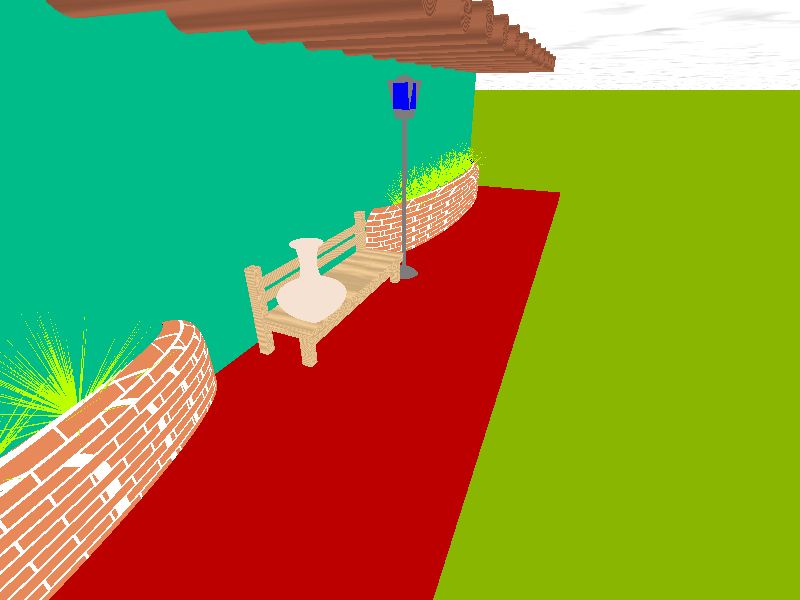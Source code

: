        // PoVRay 3.7 Scene File " ... .pov"
// author:  ...
// date:    ...
//--------------------------------------------------------------------------
#version 3.7;
global_settings{ assumed_gamma 1.0 }
#default{ finish{ ambient 0.1 diffuse 0.9 }} 
//--------------------------------------------------------------------------
#include "colors.inc"
#include "textures.inc"
#include "glass.inc"
#include "metals.inc"
#include "golds.inc"
#include "stones.inc"
#include "woods.inc"
#include "shapes.inc"
#include "shapes2.inc"
#include "functions.inc"
#include "math.inc"
#include "transforms.inc"
//--------------------------------------------------------------------------
// camera ------------------------------------------------------------------
#declare Camera_0 = camera {/*ultra_wide_angle*/ angle 90      // front view
                            location  <-7.0 , 5.0 ,-3.0>
                            right     x*image_width/image_height
                            look_at   <0.0 , 1.0 , 0.0>}
#declare Camera_1 = camera {/*ultra_wide_angle*/ angle 80   // diagonal view
                            location  <0.0 , 8.5 ,-17.0>
                            right     x*image_width/image_height
                            look_at   <0.0 , 1.0 , 0.0>}
#declare Camera_2 = camera {/*ultra_wide_angle*/ angle 90 // right side view
                            location  <4.2 , 5.5 , 0.0>
                            right     x*image_width/image_height
                            look_at   <0.0 , 1.5 , 0.0>}
#declare Camera_3 = camera {/*ultra_wide_angle*/ angle 90        // top view
                            location  <0.0 , 10.0 ,0>
                            right     x*image_width/image_height
                            look_at   <0.0 , 1.0 , 0.0>}
camera{Camera_0}
// sun ---------------------------------------------------------------------
light_source{<-1000,10000,-2000> color White}
// sky ---------------------------------------------------------------------
light_source{ <-1000, 10000, -2000> 
              color White
              looks_like{ sphere{ <0,0,0>,300 
                                  texture{ pigment{ color White }
                                           normal { bumps 0.5
                                                    scale 50    }
                                           finish { ambient 0.8   
                                                    diffuse 0.2
                                                    phong 1     }
                                                  
                                         } // end of texture
                                } // end of sphere
                        } //end of looks_like
            } //end of light_source
// sky --------------------------------------------------------------------
  // the dark blue
plane{ <0,1,0>,1 hollow  
       texture{ pigment { color rgb <0.20, 0.20, 1.0> }
                finish  { ambient 0.25 diffuse 0 } 
              }      
       scale 10000}
  // the clouds 
plane{<0,1,0>,1 hollow  
       texture{pigment{ bozo turbulence 0.76
                        color_map { [0.5 rgbf<1.0,1.0,1.0,1.0> ]
                                    [0.6 rgb <1.0,1.0,1.0>     ]
                                    [1.0 rgb <0.5,0.5,0.5>     ]}
                       }
               finish { ambient 0.25 diffuse 0} 
              }      
       scale 500}

// fog ---------------------------------------------------------------------

fog{ fog_type   2
     distance   50
     color      White
     fog_offset 0.1
     fog_alt    2.0
     turbulence 0.8
   }
// ground ------------------------------------------------------------------

plane { <0,1,0>, 0 
        texture { pigment{ color rgb<0.35,0.65,0.0>*0.72}
                  normal { bumps 0.75 scale 0.015  }
                  finish { phong 0.1 }
                }
      }
//--------------------------------------------------------------------------
//---------------------------- objects in scene ----------------------------
//--------------------------------------------------------------------------

//Piso e parede ------------------------------  
union{ 
 box { <-1.00, 0.00, -1.00>,< 1.00, 2.00, 1.00>   
        scale <15,0.2,2.4>
            texture{ pigment{ color rgb< 0.5, 0.0, 0.0>}
                normal { pigment_pattern{ 
                             brick color rgb 0.2, color rgb 0.8 
                             scale 0.165  turbulence 0.05
                           } // end pigment_pattern
                         1} // end normal
                finish { phong 0.1  phong_size 500 reflection{ 0 } }
              }  
       rotate<0,0,0> translate<0,0,0> 
    } // end of box --------------------------------------
   
                                                                    

 box { <-1.00, 0.00, -1.00>,< 1.00, 2.00, 1.00>  
        scale <15,0.2,6> 
             texture{ pigment{ color rgb< 0.0, 1.0, 0.5>*0.5 } 
                normal { bozo 8.5 scale 0.050 }
                finish { phong 1 reflection{ 0.05 } }
              } // end of texture
 
       rotate<90,0,0> translate<0,0,2.4> 
    } // end of box --------------------------------------  
    
    
        //------------------------------------------ 
    #declare pergolado = 
     
     cylinder { <0,0,0>,<0,0,2.00>,0.30 
              texture{ DMFWood3    
                normal { wood 0.5 scale 0.05 rotate<0,0,0> }
                finish { phong 1 } 
                rotate<0,0,0> scale 1  translate<0,0,0>
              } // end of texture 

           scale <1,1,-2> rotate<0,0,0> translate<0,6,2.8>
         } // end of cylinder  ------------------------------------

     //---------------------------------
    
    union{ //-----------------------------------
     #local Nr = 0;     // start
     #local EndNr = 20; // end
     #while (Nr< EndNr) 
    
       object{ pergolado translate<Nr*1.5,0,0>} 
    
     #local Nr = Nr + 1;  // next Nr
     #end // --------------- end of loop 
    
    rotate<0,0,0> 
    translate<-14,0,0>
    } // end of union --------------------------
                                                    

    
}  

// end of piso e parede ------------------------- 

                                      
                   
//canteiro   --------------------------------------------------------------   
#declare canteiro = 
union{    
    difference{ 
    
        difference{
            superellipsoid{ <1.00,0.25> 
                 scale <6,1.5,2> 
                 rotate<90,0,0> 
                 translate<0,0,0>   
                 // scale your object first!!!
                     texture{ pigment{ brick color White                // color mortar
                                             color rgb<0.8,0.25,0.1>    // color brick
                                       brick_size <0.25, 0.0525, 0.125> // format in x ,y and z- direction 
                                       mortar 0.01                      // size of the mortar 
                                     } // end of pigment
                              normal {wrinkles 0.75 scale 0.01}
                              finish {ambient 0.15 diffuse 0.95 phong 0.2} 
                              scale 3
                              rotate<0,180,0>  translate<0.01, 0.04,-0.10>
                           } // end of texture
            
               } // ----------------- end superellipsoid
            
            cylinder { <0,0,0>,<0,2.00,0>, 0.30  
                    
                    scale <18,10,-4>  rotate<0,0,0> translate<0,0.5,0>      
                  
            
                      
                     } // end of cylinder -------------------------------------      
        }     
         box { <-1.00, 0.00, -1.00>,< 1.00, 2.00, 1.00>   
                 texture{ pigment{ color rgb< 0.0, 1.0, 0.5>*0.5 } 
                    normal { bozo 8.5 scale 0.050 }
                    finish { phong 1 reflection{ 0.05 } }
                  } // end of texture
                 
          scale <6,1,3> rotate<90,0,0> translate<0,0,0> 
        } // end of box --------------------------------------
                                                      
    }    
    
}    

union{ //-----------------------------------

//#for(Identifier, Start, End [, Step]) 
 #for (NrX, 0, 1, 1) // outer loop

     object{ canteiro
             translate<  NrX*18, 0, 0>} 

 #end // ---------- end x of #for outer loop 

rotate<0,0,0> 
translate<-9,0,2.5>
} // end of union --------------------------
                                                 
//end of canteiro -----------------------------------
                                                          
                                                          
    
    
//Banco -----------------------------    

 union{      
    box { <-1.00, 0.00, -1.00>,< 1.00, 2.00, 1.00>   

       texture{ DMFWood4    
                normal { wood 0.5 scale 0.05 turbulence 0.0 rotate<0,0,0> }
                finish { phong 1 } 
                rotate<0,0,0> scale 1  translate<0,0,0>
              } // end of texture 

      scale <2.1,0.1,0.6> rotate<0,0,0> translate<0,1,1.4> 
    } // end of box --------------------------------------
            
    box { <-1.00, 0.00, -1.00>,< 1.00, 2.00, 1.00>   

             texture{ DMFWood4    
                normal { wood 0.5 scale 0.05 turbulence 0.0 rotate<0,0,0> }
                finish { phong 1 } 
                rotate<0,0,0> scale 1  translate<0,0,0>
              } // end of texture 


      scale <0.1,0.9,0.1> rotate<0,0,0> translate<-2,0.4,2> 
    } // end of box --------------------------------------   
        
    box { <-1.00, 0.00, -1.00>,< 1.00, 2.00, 1.00>   

       texture{ DMFWood4    
                normal { wood 0.5 scale 0.05 turbulence 0.0 rotate<0,0,0> }
                finish { phong 1 } 
                rotate<0,0,0> scale 1  translate<0,0,0>
              } // end of texture 

      scale <0.1,0.9,0.1> rotate<0,0,0> translate<2,0.4,2> 
    } // end of box --------------------------------------    
        
        
     box { <-1.00, 0.00, -1.00>,< 1.00, 2.00, 1.00>   
       texture{ DMFWood4    
                normal { wood 0.5 scale 0.05 turbulence 0.0 rotate<0,0,0> }
                finish { phong 1 } 
                rotate<0,0,0> scale 1  translate<0,0,0>
     } // end of texture 

      scale <0.1,0.3,0.1> rotate<0,0,0> translate<-2,0.4,1> 
    } // end of box --------------------------------------  
    
    box { <-1.00, 0.00, -1.00>,< 1.00, 2.00, 1.00>   

       texture{ DMFWood4    
                normal { wood 0.5 scale 0.05 turbulence 0.0 rotate<0,0,0> }
                finish { phong 1 } 
                rotate<0,0,0> scale 1  translate<0,0,0>
              } // end of texture 

      scale <0.1,0.3,0.1> rotate<0,0,0> translate<2,0.4,1> 
    } // end of box --------------------------------------   
    
    box { <-1.00, 0.00, -1.00>,< 1.00, 2.00, 1.00>   

       texture{ DMFWood4    
                normal { wood 0.5 scale 0.05 turbulence 0.0 rotate<0,0,0> }
                finish { phong 1 } 
                rotate<0,0,0> scale 1  translate<0,0,0>
              } // end of texture 

      scale <0.01,0.1,2.1> rotate<0,90,0> translate<0,0.8,0.9>
    } // end of box --------------------------------------  
                                                               
     
     
    union{
        box { <-1.00, 0.00, -1.00>,< 1.00, 2.00, 1.00>   
          scale <0.02,0.1,2> rotate<0,90,0> translate<0,1.8,1.88> 
        } // end of box --------------------------------------
                                                                  
        cylinder { <0,0,0>,<0,0,2.00>,0.1 
               scale <1,1,0.026> rotate<0,0,0> translate<-2,1.9,1.86>
             } // end of cylinder  ------------------------------------     
             
         cylinder { <0,0,0>,<0,0,2.00>,0.1 
               scale <1,1,0.026> rotate<0,0,0> translate<2,1.9,1.86>
             } // end of cylinder  ------------------------------------ 
                  
               texture{ DMFWood4    
                normal { wood 0.5 scale 0.05 turbulence 0.0 rotate<0,0,0> }
                finish { phong 1 } 
                rotate<0,0,0> scale 1  translate<0,0,0>
              } // end of texture     
    }  
    
     union{
        box { <-1.00, 0.00, -1.00>,< 1.00, 2.00, 1.00>   
          scale <0.02,0.1,2> rotate<0,90,0> translate<0,1.5,1.88> 
        } // end of box --------------------------------------
                                                                  
        cylinder { <0,0,0>,<0,0,2.00>,0.1 
               scale <1,1,0.026> rotate<0,0,0> translate<-2,1.6,1.86>
             } // end of cylinder  ------------------------------------     
             
         cylinder { <0,0,0>,<0,0,2.00>,0.1 
               scale <1,1,0.026> rotate<0,0,0> translate<2,1.6,1.86>
             } // end of cylinder  ------------------------------------ 
                  
               texture{ DMFWood4    
                normal { wood 0.5 scale 0.05 turbulence 0.0 rotate<0,0,0> }
                finish { phong 1 } 
                rotate<0,0,0> scale 1  translate<0,0,0>
              } // end of texture     
    }  
        
    ///sor Surface of Revolution 
    sor{  7, // # of points,  list of <x,y> points, spline rotates around y-axis 
         <0.00,0.00> 
         <0.12,0.00> 
         <0.62,0.54> 
         <0.21,0.83> 
         <0.19,1.46> 
         <0.29,1.50> 
         <0.46,1.53>
         sturm  // optional!
         texture { pigment{ color LightWood}
                   normal { bumps 0.75 scale 0.010}
                   finish { phong 1}
                 } // end of texture 
         scale 1.0  rotate<0,0,0> translate<-1.7,1.2,1>
       } // end of sor ---------------------------------------------------------------------    
   
} // end of union --------------------------

//end banco----------------------        


//poste------------------------------
union{

   cylinder { <0,0,0>,<0,2.00,0>, 0.30 

           texture { T_Chrome_1A
                   //normal { bumps 0.5 scale 0.15} 
                   finish { phong 0}
                 } // end of texture

           scale <0.2,2,0.2> rotate<0,0,0> translate<2.6,0.5,1>
         } // end of cylinder -------------------------------------
                          
    difference{
         sphere { <0,0,0>, 0.5 
         scale<1,1,1>  rotate<0,0,0>  translate<0,0.5,0>  
           }  // end of sphere -----------------------------------   
           
          box { <-1.00, 0.00, -1.00>,< 1.00, 2.00, 1.00>   
          scale <1,1,1> rotate<0,0,0> translate<0,-1.3,0> 
        } // end of box --------------------------------------
 
        translate<2.6,-0.4,1>  
         texture { T_Chrome_1A
                   //normal { bumps 0.5 scale 0.15} 
                   finish { phong 0}
             } // end of texture         
    } //end difference  
      
    
    difference{   
        difference{
            box { <-1.00, 0.00, -1.00>,< 1.00, 2.00, 1.00>   
              scale <0.3,0.4,0.3> rotate<0,0,0> translate<0,2,0> 
            } // end of box --------------------------------------     
            
            box { <-1.00, 0.00, -1.00>,< 1.00, 2.00, 1.00>       
              scale <0.5,1,0.5> rotate<10,0,0> translate<0,1,0.5> 
            } // end of box -------------------------------------- 
            
            box { <-1.00, 0.00, -1.00>,< 1.00, 2.00, 1.00>   
              scale <0.5,1,0.5> rotate<-10,0,0> translate<0,1,-0.5> 
            } // end of box --------------------------------------  
            
            box { <-1.00, 0.00, -1.00>,< 1.00, 2.00, 1.00>   
              scale <0.5,1,0.5> rotate<10,90,0> translate<0.5,1,0> 
            } // end of box --------------------------------------
            
            box { <-1.00, 0.00, -1.00>,< 1.00, 2.00, 1.00>   
              scale <0.5,1,0.5> rotate<-10,90,0> translate<-0.5,1,0> 
            } // end of box --------------------------------------      
            
            translate<2.6,2.4,1>  
             texture { T_Chrome_1A
                       //normal { bumps 0.5 scale 0.15} 
                       finish { phong 0}
                 } // end of texture 
        }           
        union{  
            box { <-1.00, 0.00, -1.00>,< 1.00, 2.00, 1.00>   
              scale <0.3,0.3,0.2> rotate<0,0,0> translate<0,0,0> 
             } 
              
            box { <-1.00, 0.00, -1.00>,< 1.00, 2.00, 1.00>   
              scale <0.2,0.3,0.3> rotate<0,0,0> translate<0,0,0> 
            }
            translate<2.6, 4.6, 1>   
            texture { T_Chrome_1A
                       //normal { bumps 0.5 scale 0.15} 
                       finish { phong 0}
                 } // end of texture  
        }                                          
        
    }

    union{  
        box { <-1.00, 0.00, -1.00>,< 1.00, 2.00, 1.00>   
           scale <0.2,0.29,0.2> rotate<0,0,0> translate<0,0,0> 
        } 
              
        box { <-1.00, 0.00, -1.00>,< 1.00, 2.00, 1.00>   
           scale <0.2,0.29,0.2> rotate<0,0,0> translate<0,0,0> 
        }
        translate<2.6, 4.6, 1>   
            texture { pigment{ color rgb <0,0,1>  }
                   normal { bumps 0.5 scale 0.05 }
                  finish { phong 1 reflection 0.00}
        } // end of texture 
            
    }    
    
    
    difference{
         sphere { <0,0,0>, 0.3
         scale<1,1,1>  rotate<0,0,0>  translate<0,0.5,0>  
           }  // end of sphere -----------------------------------   
           
          box { <-1.00, 0.00, -1.00>,< 1.00, 2.00, 1.00>   
          scale <1,1,1> rotate<0,0,0> translate<0,-1.3,0> 
        } // end of box --------------------------------------
 
        translate<2.6,4.5,1>  
         texture { T_Chrome_1A
                   //normal { bumps 0.5 scale 0.15} 
                   finish { phong 0}
             } // end of texture         
    } //end difference          
} //end union
//end poste    


//folhagem--------------------------------------------
#declare folhagem = 

    //------------------------------------------------------------- 
    //------------------------------------------------------------- 
    #declare Random_1 = seed (23484);
    #declare Random_2 = seed (35271);
    #declare Blade_Radius = 0.01;
    #declare Blade_Height = 1.00; 
    
    //-------------------------------------------------------------
    union{ //------------------------------------------------------
    
     #local Nr = 0;   // start
     #local End = 70; // end
     #while (Nr< End) 
         cone{ <0,0,0>,Blade_Radius,
               <0,Blade_Height+0.50*rand(Random_1),0>,0.00
               texture { pigment{ color rgb< 0.5, 1.0, 0.0> } 
                         normal { bumps 0.5 scale 0.05 }
                         finish { phong 1 reflection 0.00}
                       } // end of texture 
               rotate<0,0,Nr*70/End> 
               translate<0,0,0> 
               rotate<0,Nr * 360/End+360*rand(Random_2),0>
             } //---------------------------
    
     #local Nr = Nr + 1;    // next Nr
     #end // ---------------  end of loop 
    
    rotate<0,0,0>
    translate<-5,1.5,2>
    } // end of union ---------------------------------------------
    //------------------------------------------------------------- 
    //------------------------------------------------------------- 
    
    //------------------------------------------ 

union{ //-----------------------------------
 #local Nr = 0;     // start
 #local EndNr = 9; // end
 #while (Nr< EndNr) 

   object{ folhagem translate<Nr*1,0,0>} 

 #local Nr = Nr + 1;  // next Nr
 #end // --------------- end of loop 

rotate<0,0,0> 
translate<-8.2,0,0>
} // end of union --------------------------

union{ //-----------------------------------
 #local Nr = 0;     // start
 #local EndNr = 9; // end
 #while (Nr< EndNr) 

   object{ folhagem translate<Nr*1,0,0>} 

 #local Nr = Nr + 1;  // next Nr
 #end // --------------- end of loop 

rotate<0,0,0> 
translate<10,0,0>
} // end of union --------------------------
//end folhagem-----------------------------------


                                       


       
      

                                                               

       
